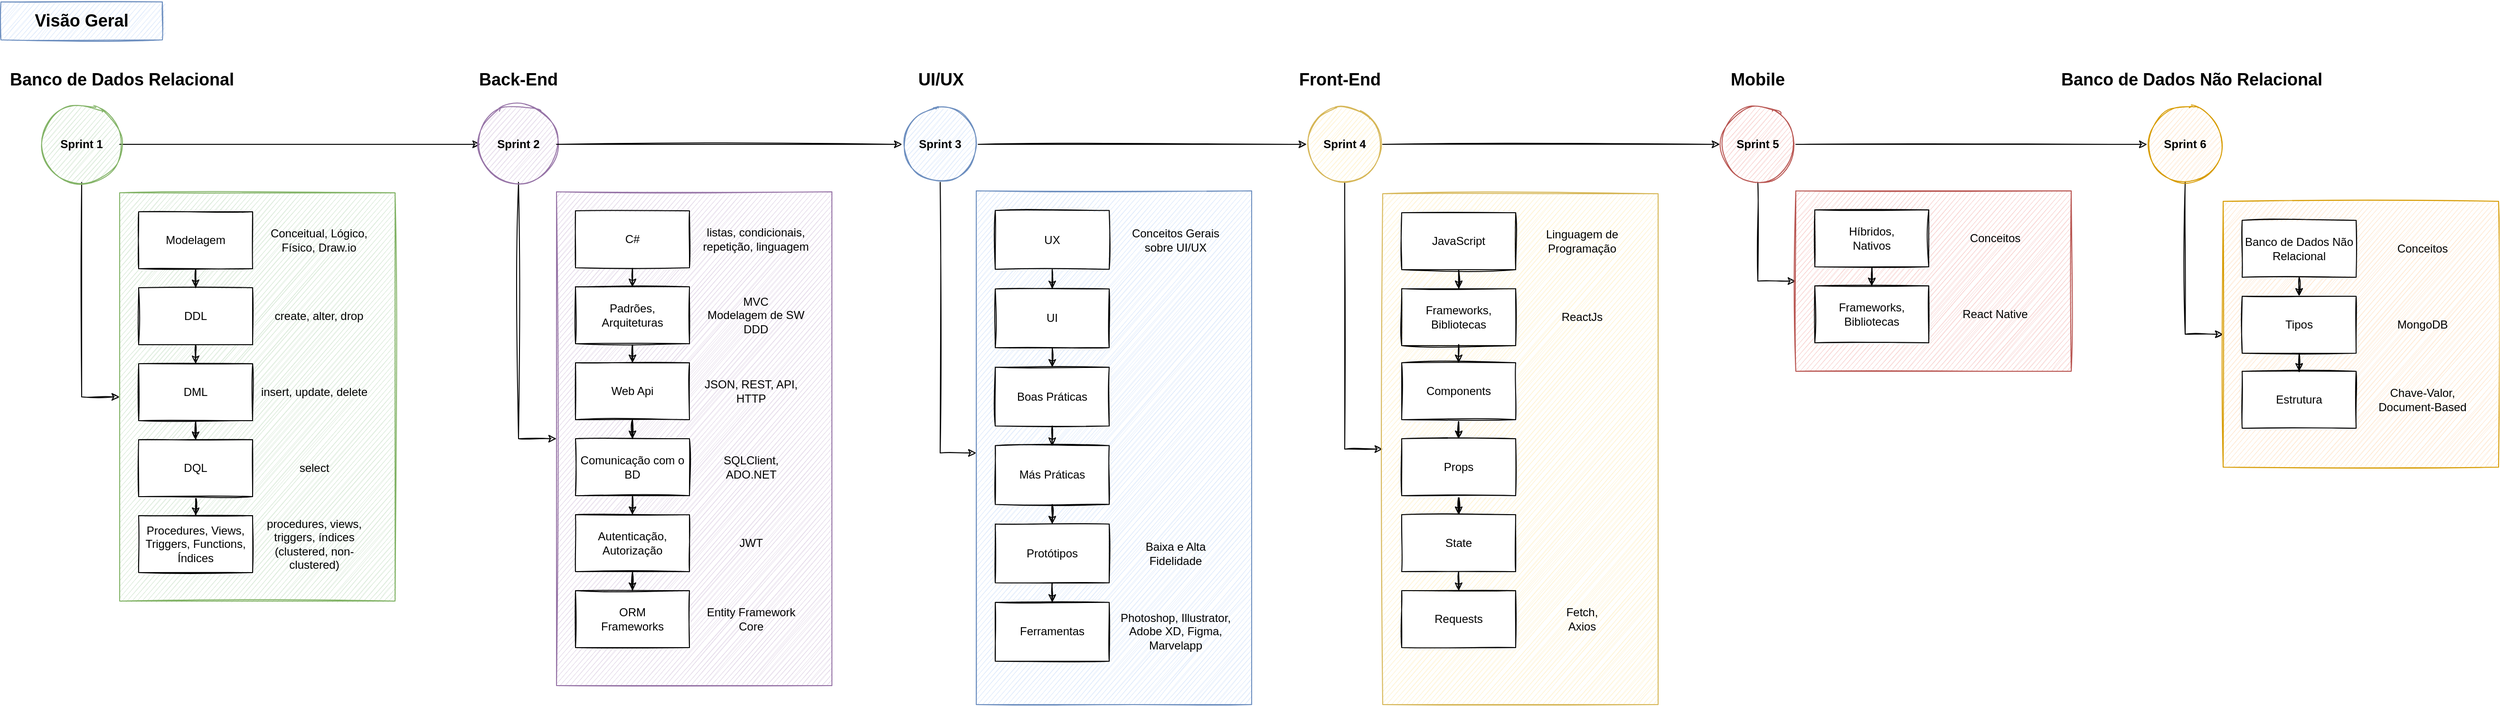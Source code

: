 <mxfile version="14.2.3" type="device"><diagram id="yD9OYl24sL49bHSR0IM2" name="Trilha-Dev-2sem"><mxGraphModel dx="716" dy="397" grid="1" gridSize="10" guides="1" tooltips="1" connect="1" arrows="1" fold="1" page="1" pageScale="1" pageWidth="1169" pageHeight="827" background="#ffffff" math="0" shadow="0"><root><mxCell id="0"/><mxCell id="1" parent="0"/><mxCell id="Q_7kg36K2S75KNafnyhE-10" value="" style="rounded=0;whiteSpace=wrap;html=1;fillColor=#d5e8d4;strokeColor=#82b366;sketch=1;" parent="1" vertex="1"><mxGeometry x="146" y="221" width="290" height="430" as="geometry"/></mxCell><mxCell id="Q_7kg36K2S75KNafnyhE-9" value="" style="edgeStyle=orthogonalEdgeStyle;rounded=0;orthogonalLoop=1;jettySize=auto;html=1;sketch=1;" parent="1" source="Q_7kg36K2S75KNafnyhE-1" target="Q_7kg36K2S75KNafnyhE-8" edge="1"><mxGeometry relative="1" as="geometry"/></mxCell><mxCell id="Q_7kg36K2S75KNafnyhE-1" value="Modelagem" style="rounded=0;whiteSpace=wrap;html=1;sketch=1;" parent="1" vertex="1"><mxGeometry x="166" y="241" width="120" height="60" as="geometry"/></mxCell><mxCell id="Q_7kg36K2S75KNafnyhE-13" value="" style="edgeStyle=orthogonalEdgeStyle;rounded=0;orthogonalLoop=1;jettySize=auto;html=1;sketch=1;" parent="1" source="Q_7kg36K2S75KNafnyhE-8" target="Q_7kg36K2S75KNafnyhE-12" edge="1"><mxGeometry relative="1" as="geometry"/></mxCell><mxCell id="Q_7kg36K2S75KNafnyhE-8" value="DDL" style="rounded=0;whiteSpace=wrap;html=1;sketch=1;" parent="1" vertex="1"><mxGeometry x="166" y="321" width="120" height="60" as="geometry"/></mxCell><mxCell id="Q_7kg36K2S75KNafnyhE-15" value="" style="edgeStyle=orthogonalEdgeStyle;rounded=0;orthogonalLoop=1;jettySize=auto;html=1;sketch=1;" parent="1" source="Q_7kg36K2S75KNafnyhE-12" target="Q_7kg36K2S75KNafnyhE-14" edge="1"><mxGeometry relative="1" as="geometry"/></mxCell><mxCell id="Q_7kg36K2S75KNafnyhE-12" value="DML" style="rounded=0;whiteSpace=wrap;html=1;sketch=1;" parent="1" vertex="1"><mxGeometry x="166" y="401" width="120" height="60" as="geometry"/></mxCell><mxCell id="Q_7kg36K2S75KNafnyhE-17" value="" style="edgeStyle=orthogonalEdgeStyle;rounded=0;orthogonalLoop=1;jettySize=auto;html=1;sketch=1;" parent="1" source="Q_7kg36K2S75KNafnyhE-14" target="Q_7kg36K2S75KNafnyhE-16" edge="1"><mxGeometry relative="1" as="geometry"/></mxCell><mxCell id="Q_7kg36K2S75KNafnyhE-14" value="DQL" style="rounded=0;whiteSpace=wrap;html=1;sketch=1;" parent="1" vertex="1"><mxGeometry x="166" y="481" width="120" height="60" as="geometry"/></mxCell><mxCell id="Q_7kg36K2S75KNafnyhE-16" value="Procedures, Views, Triggers, Functions, Índices" style="rounded=0;whiteSpace=wrap;html=1;sketch=1;" parent="1" vertex="1"><mxGeometry x="166" y="561" width="120" height="60" as="geometry"/></mxCell><mxCell id="Q_7kg36K2S75KNafnyhE-4" value="" style="edgeStyle=orthogonalEdgeStyle;rounded=0;orthogonalLoop=1;jettySize=auto;html=1;sketch=1;" parent="1" source="Q_7kg36K2S75KNafnyhE-2" target="Q_7kg36K2S75KNafnyhE-3" edge="1"><mxGeometry relative="1" as="geometry"/></mxCell><mxCell id="Q_7kg36K2S75KNafnyhE-11" style="edgeStyle=orthogonalEdgeStyle;rounded=0;orthogonalLoop=1;jettySize=auto;html=1;entryX=0;entryY=0.5;entryDx=0;entryDy=0;sketch=1;" parent="1" source="Q_7kg36K2S75KNafnyhE-2" target="Q_7kg36K2S75KNafnyhE-10" edge="1"><mxGeometry relative="1" as="geometry"/></mxCell><mxCell id="Q_7kg36K2S75KNafnyhE-2" value="&lt;b&gt;Sprint 1&lt;/b&gt;" style="ellipse;whiteSpace=wrap;html=1;aspect=fixed;fillColor=#d5e8d4;strokeColor=#82b366;sketch=1;" parent="1" vertex="1"><mxGeometry x="66" y="130" width="80" height="80" as="geometry"/></mxCell><mxCell id="Q_7kg36K2S75KNafnyhE-40" style="edgeStyle=orthogonalEdgeStyle;rounded=0;orthogonalLoop=1;jettySize=auto;html=1;entryX=0;entryY=0.5;entryDx=0;entryDy=0;sketch=1;" parent="1" source="Q_7kg36K2S75KNafnyhE-3" target="Q_7kg36K2S75KNafnyhE-25" edge="1"><mxGeometry relative="1" as="geometry"/></mxCell><mxCell id="Q_7kg36K2S75KNafnyhE-3" value="&lt;b&gt;Sprint 2&lt;/b&gt;" style="ellipse;whiteSpace=wrap;html=1;aspect=fixed;fillColor=#e1d5e7;strokeColor=#9673a6;sketch=1;" parent="1" vertex="1"><mxGeometry x="526" y="130" width="80" height="80" as="geometry"/></mxCell><mxCell id="Q_7kg36K2S75KNafnyhE-75" value="" style="edgeStyle=orthogonalEdgeStyle;rounded=0;orthogonalLoop=1;jettySize=auto;html=1;exitX=1;exitY=0.5;exitDx=0;exitDy=0;sketch=1;" parent="1" source="Q_7kg36K2S75KNafnyhE-3" target="039cWIW9maM3FYCMFUfg-1" edge="1"><mxGeometry relative="1" as="geometry"><mxPoint x="1096" y="170" as="sourcePoint"/></mxGeometry></mxCell><mxCell id="Q_7kg36K2S75KNafnyhE-92" style="edgeStyle=orthogonalEdgeStyle;rounded=0;orthogonalLoop=1;jettySize=auto;html=1;entryX=0;entryY=0.5;entryDx=0;entryDy=0;sketch=1;" parent="1" source="Q_7kg36K2S75KNafnyhE-74" target="Q_7kg36K2S75KNafnyhE-77" edge="1"><mxGeometry relative="1" as="geometry"/></mxCell><mxCell id="Q_7kg36K2S75KNafnyhE-95" value="" style="edgeStyle=orthogonalEdgeStyle;rounded=0;orthogonalLoop=1;jettySize=auto;html=1;sketch=1;" parent="1" source="Q_7kg36K2S75KNafnyhE-74" target="Q_7kg36K2S75KNafnyhE-94" edge="1"><mxGeometry relative="1" as="geometry"/></mxCell><mxCell id="Q_7kg36K2S75KNafnyhE-74" value="&lt;b&gt;Sprint 4&lt;br&gt;&lt;/b&gt;" style="ellipse;whiteSpace=wrap;html=1;aspect=fixed;fillColor=#fff2cc;strokeColor=#d6b656;sketch=1;" parent="1" vertex="1"><mxGeometry x="1396" y="130" width="80" height="80" as="geometry"/></mxCell><mxCell id="Q_7kg36K2S75KNafnyhE-103" style="edgeStyle=orthogonalEdgeStyle;rounded=0;orthogonalLoop=1;jettySize=auto;html=1;entryX=0;entryY=0.5;entryDx=0;entryDy=0;sketch=1;" parent="1" source="Q_7kg36K2S75KNafnyhE-94" target="Q_7kg36K2S75KNafnyhE-97" edge="1"><mxGeometry relative="1" as="geometry"/></mxCell><mxCell id="Q_7kg36K2S75KNafnyhE-107" value="" style="edgeStyle=orthogonalEdgeStyle;rounded=0;orthogonalLoop=1;jettySize=auto;html=1;sketch=1;" parent="1" source="Q_7kg36K2S75KNafnyhE-94" target="Q_7kg36K2S75KNafnyhE-106" edge="1"><mxGeometry relative="1" as="geometry"/></mxCell><mxCell id="Q_7kg36K2S75KNafnyhE-94" value="&lt;b&gt;Sprint 5&lt;br&gt;&lt;/b&gt;" style="ellipse;whiteSpace=wrap;html=1;aspect=fixed;sketch=1;fillColor=#f8cecc;strokeColor=#b85450;" parent="1" vertex="1"><mxGeometry x="1831" y="130" width="80" height="80" as="geometry"/></mxCell><mxCell id="Q_7kg36K2S75KNafnyhE-115" style="edgeStyle=orthogonalEdgeStyle;rounded=0;orthogonalLoop=1;jettySize=auto;html=1;entryX=0;entryY=0.5;entryDx=0;entryDy=0;sketch=1;" parent="1" source="Q_7kg36K2S75KNafnyhE-106" target="Q_7kg36K2S75KNafnyhE-109" edge="1"><mxGeometry relative="1" as="geometry"/></mxCell><mxCell id="Q_7kg36K2S75KNafnyhE-106" value="&lt;b&gt;Sprint 6&lt;br&gt;&lt;/b&gt;" style="ellipse;whiteSpace=wrap;html=1;aspect=fixed;sketch=1;fillColor=#ffe6cc;strokeColor=#d79b00;" parent="1" vertex="1"><mxGeometry x="2281" y="130" width="80" height="80" as="geometry"/></mxCell><mxCell id="Q_7kg36K2S75KNafnyhE-20" value="Conceitual, Lógico, Físico, Draw.io" style="text;html=1;strokeColor=none;fillColor=none;align=center;verticalAlign=middle;whiteSpace=wrap;rounded=0;sketch=1;" parent="1" vertex="1"><mxGeometry x="296" y="241" width="120" height="60" as="geometry"/></mxCell><mxCell id="Q_7kg36K2S75KNafnyhE-21" value="create, alter, drop" style="text;html=1;strokeColor=none;fillColor=none;align=center;verticalAlign=middle;whiteSpace=wrap;rounded=0;sketch=1;" parent="1" vertex="1"><mxGeometry x="296" y="321" width="120" height="60" as="geometry"/></mxCell><mxCell id="Q_7kg36K2S75KNafnyhE-22" value="insert, update, delete" style="text;html=1;strokeColor=none;fillColor=none;align=center;verticalAlign=middle;whiteSpace=wrap;rounded=0;sketch=1;" parent="1" vertex="1"><mxGeometry x="291" y="401" width="120" height="60" as="geometry"/></mxCell><mxCell id="Q_7kg36K2S75KNafnyhE-23" value="select" style="text;html=1;strokeColor=none;fillColor=none;align=center;verticalAlign=middle;whiteSpace=wrap;rounded=0;sketch=1;" parent="1" vertex="1"><mxGeometry x="291" y="481" width="120" height="60" as="geometry"/></mxCell><mxCell id="Q_7kg36K2S75KNafnyhE-24" value="procedures, views, triggers, índices (clustered, non-clustered)" style="text;html=1;strokeColor=none;fillColor=none;align=center;verticalAlign=middle;whiteSpace=wrap;rounded=0;sketch=1;" parent="1" vertex="1"><mxGeometry x="291" y="561" width="120" height="60" as="geometry"/></mxCell><mxCell id="Q_7kg36K2S75KNafnyhE-25" value="" style="rounded=0;whiteSpace=wrap;html=1;fillColor=#e1d5e7;strokeColor=#9673a6;sketch=1;glass=0;" parent="1" vertex="1"><mxGeometry x="606" y="220" width="290" height="520" as="geometry"/></mxCell><mxCell id="Q_7kg36K2S75KNafnyhE-26" value="" style="edgeStyle=orthogonalEdgeStyle;rounded=0;orthogonalLoop=1;jettySize=auto;html=1;sketch=1;" parent="1" source="Q_7kg36K2S75KNafnyhE-27" target="Q_7kg36K2S75KNafnyhE-29" edge="1"><mxGeometry relative="1" as="geometry"/></mxCell><mxCell id="Q_7kg36K2S75KNafnyhE-27" value="C#" style="rounded=0;whiteSpace=wrap;html=1;sketch=1;" parent="1" vertex="1"><mxGeometry x="626" y="240" width="120" height="60" as="geometry"/></mxCell><mxCell id="Q_7kg36K2S75KNafnyhE-28" value="" style="edgeStyle=orthogonalEdgeStyle;rounded=0;orthogonalLoop=1;jettySize=auto;html=1;sketch=1;" parent="1" source="Q_7kg36K2S75KNafnyhE-29" target="Q_7kg36K2S75KNafnyhE-31" edge="1"><mxGeometry relative="1" as="geometry"/></mxCell><mxCell id="Q_7kg36K2S75KNafnyhE-29" value="&lt;div&gt;Padrões,&lt;/div&gt;&lt;div&gt;Arquiteturas&lt;br&gt;&lt;/div&gt;" style="rounded=0;whiteSpace=wrap;html=1;sketch=1;" parent="1" vertex="1"><mxGeometry x="626" y="320" width="120" height="60" as="geometry"/></mxCell><mxCell id="Q_7kg36K2S75KNafnyhE-30" value="" style="edgeStyle=orthogonalEdgeStyle;rounded=0;orthogonalLoop=1;jettySize=auto;html=1;sketch=1;" parent="1" source="Q_7kg36K2S75KNafnyhE-31" target="Q_7kg36K2S75KNafnyhE-33" edge="1"><mxGeometry relative="1" as="geometry"/></mxCell><mxCell id="Q_7kg36K2S75KNafnyhE-31" value="Web Api" style="rounded=0;whiteSpace=wrap;html=1;sketch=1;" parent="1" vertex="1"><mxGeometry x="626" y="400" width="120" height="60" as="geometry"/></mxCell><mxCell id="Q_7kg36K2S75KNafnyhE-32" value="" style="edgeStyle=orthogonalEdgeStyle;rounded=0;orthogonalLoop=1;jettySize=auto;html=1;sketch=1;" parent="1" source="Q_7kg36K2S75KNafnyhE-33" target="Q_7kg36K2S75KNafnyhE-34" edge="1"><mxGeometry relative="1" as="geometry"/></mxCell><mxCell id="Q_7kg36K2S75KNafnyhE-33" value="Comunicação com o BD" style="rounded=0;whiteSpace=wrap;html=1;sketch=1;" parent="1" vertex="1"><mxGeometry x="626" y="480" width="120" height="60" as="geometry"/></mxCell><mxCell id="Q_7kg36K2S75KNafnyhE-42" value="" style="edgeStyle=orthogonalEdgeStyle;rounded=0;orthogonalLoop=1;jettySize=auto;html=1;sketch=1;" parent="1" source="Q_7kg36K2S75KNafnyhE-34" target="Q_7kg36K2S75KNafnyhE-41" edge="1"><mxGeometry relative="1" as="geometry"/></mxCell><mxCell id="Q_7kg36K2S75KNafnyhE-34" value="&lt;div&gt;Autenticação,&lt;/div&gt;&lt;div&gt;Autorização&lt;br&gt;&lt;/div&gt;" style="rounded=0;whiteSpace=wrap;html=1;sketch=1;" parent="1" vertex="1"><mxGeometry x="626" y="560" width="120" height="60" as="geometry"/></mxCell><mxCell id="Q_7kg36K2S75KNafnyhE-35" value="listas, condicionais, repetição, linguagem" style="text;html=1;strokeColor=none;fillColor=none;align=center;verticalAlign=middle;whiteSpace=wrap;rounded=0;sketch=1;" parent="1" vertex="1"><mxGeometry x="756" y="240" width="120" height="60" as="geometry"/></mxCell><mxCell id="Q_7kg36K2S75KNafnyhE-36" value="&lt;div&gt;MVC&lt;/div&gt;&lt;div&gt;Modelagem de SW&lt;br&gt;&lt;/div&gt;&lt;div&gt;DDD&lt;br&gt;&lt;/div&gt;" style="text;html=1;strokeColor=none;fillColor=none;align=center;verticalAlign=middle;whiteSpace=wrap;rounded=0;sketch=1;" parent="1" vertex="1"><mxGeometry x="756" y="320" width="120" height="60" as="geometry"/></mxCell><mxCell id="Q_7kg36K2S75KNafnyhE-37" value="JSON, REST, API, HTTP" style="text;html=1;strokeColor=none;fillColor=none;align=center;verticalAlign=middle;whiteSpace=wrap;rounded=0;sketch=1;" parent="1" vertex="1"><mxGeometry x="751" y="400" width="120" height="60" as="geometry"/></mxCell><mxCell id="Q_7kg36K2S75KNafnyhE-38" value="&lt;div&gt;SQLClient,&lt;/div&gt;&lt;div&gt;ADO.NET&lt;br&gt;&lt;/div&gt;" style="text;html=1;strokeColor=none;fillColor=none;align=center;verticalAlign=middle;whiteSpace=wrap;rounded=0;sketch=1;" parent="1" vertex="1"><mxGeometry x="751" y="480" width="120" height="60" as="geometry"/></mxCell><mxCell id="Q_7kg36K2S75KNafnyhE-39" value="JWT" style="text;html=1;strokeColor=none;fillColor=none;align=center;verticalAlign=middle;whiteSpace=wrap;rounded=0;sketch=1;" parent="1" vertex="1"><mxGeometry x="751" y="560" width="120" height="60" as="geometry"/></mxCell><mxCell id="Q_7kg36K2S75KNafnyhE-41" value="&lt;div&gt;ORM&lt;br&gt;&lt;/div&gt;&lt;div&gt;Frameworks&lt;/div&gt;" style="rounded=0;whiteSpace=wrap;html=1;sketch=1;glass=0;" parent="1" vertex="1"><mxGeometry x="626" y="640" width="120" height="60" as="geometry"/></mxCell><mxCell id="Q_7kg36K2S75KNafnyhE-43" value="Entity Framework Core" style="text;html=1;strokeColor=none;fillColor=none;align=center;verticalAlign=middle;whiteSpace=wrap;rounded=0;sketch=1;" parent="1" vertex="1"><mxGeometry x="751" y="640" width="120" height="60" as="geometry"/></mxCell><mxCell id="Q_7kg36K2S75KNafnyhE-65" value="&lt;h1 style=&quot;font-size: 18px&quot; align=&quot;left&quot;&gt;&lt;font style=&quot;font-size: 18px&quot;&gt;Banco de Dados Relacional&lt;/font&gt;&lt;/h1&gt;" style="text;html=1;strokeColor=none;fillColor=none;spacing=5;spacingTop=-20;whiteSpace=wrap;overflow=hidden;rounded=0;align=center;sketch=1;" parent="1" vertex="1"><mxGeometry x="21" y="90" width="255" height="20" as="geometry"/></mxCell><mxCell id="Q_7kg36K2S75KNafnyhE-66" value="&lt;h1 style=&quot;font-size: 18px&quot;&gt;&lt;font style=&quot;font-size: 18px&quot;&gt;Back-End&lt;br&gt;&lt;/font&gt;&lt;/h1&gt;" style="text;html=1;strokeColor=none;fillColor=none;spacing=5;spacingTop=-20;whiteSpace=wrap;overflow=hidden;rounded=0;align=center;sketch=1;" parent="1" vertex="1"><mxGeometry x="481" y="90" width="170" height="20" as="geometry"/></mxCell><mxCell id="Q_7kg36K2S75KNafnyhE-76" value="&lt;h1 style=&quot;font-size: 18px&quot;&gt;&lt;font style=&quot;font-size: 18px&quot;&gt;Front-End&lt;/font&gt;&lt;/h1&gt;" style="text;html=1;strokeColor=none;fillColor=none;spacing=5;spacingTop=-20;whiteSpace=wrap;overflow=hidden;rounded=0;align=center;sketch=1;" parent="1" vertex="1"><mxGeometry x="1346" y="90" width="170" height="20" as="geometry"/></mxCell><mxCell id="Q_7kg36K2S75KNafnyhE-77" value="" style="rounded=0;whiteSpace=wrap;html=1;fillColor=#fff2cc;strokeColor=#d6b656;sketch=1;" parent="1" vertex="1"><mxGeometry x="1476" y="222" width="290" height="538" as="geometry"/></mxCell><mxCell id="Q_7kg36K2S75KNafnyhE-78" value="" style="edgeStyle=orthogonalEdgeStyle;rounded=0;orthogonalLoop=1;jettySize=auto;html=1;sketch=1;" parent="1" source="Q_7kg36K2S75KNafnyhE-79" target="Q_7kg36K2S75KNafnyhE-81" edge="1"><mxGeometry relative="1" as="geometry"/></mxCell><mxCell id="Q_7kg36K2S75KNafnyhE-79" value="JavaScript" style="rounded=0;whiteSpace=wrap;html=1;sketch=1;" parent="1" vertex="1"><mxGeometry x="1496" y="242" width="120" height="60" as="geometry"/></mxCell><mxCell id="039cWIW9maM3FYCMFUfg-16" style="edgeStyle=orthogonalEdgeStyle;rounded=0;sketch=1;orthogonalLoop=1;jettySize=auto;html=1;" edge="1" parent="1" source="Q_7kg36K2S75KNafnyhE-81" target="039cWIW9maM3FYCMFUfg-9"><mxGeometry relative="1" as="geometry"/></mxCell><mxCell id="Q_7kg36K2S75KNafnyhE-81" value="&lt;div&gt;Frameworks,&lt;/div&gt;&lt;div&gt;Bibliotecas&lt;br&gt;&lt;/div&gt;" style="rounded=0;whiteSpace=wrap;html=1;sketch=1;" parent="1" vertex="1"><mxGeometry x="1496" y="322" width="120" height="60" as="geometry"/></mxCell><mxCell id="Q_7kg36K2S75KNafnyhE-86" value="Linguagem de Programação" style="text;html=1;strokeColor=none;fillColor=none;align=center;verticalAlign=middle;whiteSpace=wrap;rounded=0;sketch=1;" parent="1" vertex="1"><mxGeometry x="1626" y="242" width="120" height="60" as="geometry"/></mxCell><mxCell id="Q_7kg36K2S75KNafnyhE-93" value="ReactJs" style="text;html=1;strokeColor=none;fillColor=none;align=center;verticalAlign=middle;whiteSpace=wrap;rounded=0;sketch=1;" parent="1" vertex="1"><mxGeometry x="1626" y="322" width="120" height="60" as="geometry"/></mxCell><mxCell id="Q_7kg36K2S75KNafnyhE-96" value="&lt;h1 style=&quot;font-size: 18px&quot;&gt;&lt;font style=&quot;font-size: 18px&quot;&gt;Mobile&lt;/font&gt;&lt;/h1&gt;" style="text;html=1;strokeColor=none;fillColor=none;spacing=5;spacingTop=-20;whiteSpace=wrap;overflow=hidden;rounded=0;align=center;sketch=1;" parent="1" vertex="1"><mxGeometry x="1786" y="90" width="170" height="20" as="geometry"/></mxCell><mxCell id="Q_7kg36K2S75KNafnyhE-97" value="" style="rounded=0;whiteSpace=wrap;html=1;fillColor=#f8cecc;strokeColor=#b85450;sketch=1;" parent="1" vertex="1"><mxGeometry x="1911" y="219" width="290" height="190" as="geometry"/></mxCell><mxCell id="Q_7kg36K2S75KNafnyhE-98" value="" style="edgeStyle=orthogonalEdgeStyle;rounded=0;orthogonalLoop=1;jettySize=auto;html=1;sketch=1;" parent="1" source="Q_7kg36K2S75KNafnyhE-99" target="Q_7kg36K2S75KNafnyhE-100" edge="1"><mxGeometry relative="1" as="geometry"/></mxCell><mxCell id="Q_7kg36K2S75KNafnyhE-99" value="&lt;div&gt;Híbridos,&lt;/div&gt;&lt;div&gt;Nativos&lt;/div&gt;" style="rounded=0;whiteSpace=wrap;html=1;sketch=1;" parent="1" vertex="1"><mxGeometry x="1931" y="239" width="120" height="60" as="geometry"/></mxCell><mxCell id="Q_7kg36K2S75KNafnyhE-100" value="&lt;div&gt;Frameworks,&lt;/div&gt;&lt;div&gt;Bibliotecas&lt;br&gt;&lt;/div&gt;" style="rounded=0;whiteSpace=wrap;html=1;sketch=1;" parent="1" vertex="1"><mxGeometry x="1931" y="319" width="120" height="60" as="geometry"/></mxCell><mxCell id="Q_7kg36K2S75KNafnyhE-102" value="React Native" style="text;html=1;strokeColor=none;fillColor=none;align=center;verticalAlign=middle;whiteSpace=wrap;rounded=0;sketch=1;" parent="1" vertex="1"><mxGeometry x="2061" y="319" width="120" height="60" as="geometry"/></mxCell><mxCell id="Q_7kg36K2S75KNafnyhE-104" value="Conceitos" style="text;html=1;strokeColor=none;fillColor=none;align=center;verticalAlign=middle;whiteSpace=wrap;rounded=0;sketch=1;" parent="1" vertex="1"><mxGeometry x="2061" y="239" width="120" height="60" as="geometry"/></mxCell><mxCell id="Q_7kg36K2S75KNafnyhE-108" value="&lt;h1 style=&quot;font-size: 18px&quot;&gt;&lt;font style=&quot;font-size: 18px&quot;&gt;Banco de Dados Não Relacional&lt;/font&gt;&lt;/h1&gt;" style="text;html=1;strokeColor=none;fillColor=none;spacing=5;spacingTop=-20;whiteSpace=wrap;overflow=hidden;rounded=0;align=center;sketch=1;" parent="1" vertex="1"><mxGeometry x="2181" y="90" width="294" height="20" as="geometry"/></mxCell><mxCell id="Q_7kg36K2S75KNafnyhE-109" value="" style="rounded=0;whiteSpace=wrap;html=1;fillColor=#ffe6cc;strokeColor=#d79b00;sketch=1;" parent="1" vertex="1"><mxGeometry x="2361" y="230" width="290" height="280" as="geometry"/></mxCell><mxCell id="Q_7kg36K2S75KNafnyhE-110" value="" style="edgeStyle=orthogonalEdgeStyle;rounded=0;orthogonalLoop=1;jettySize=auto;html=1;sketch=1;" parent="1" source="Q_7kg36K2S75KNafnyhE-111" target="Q_7kg36K2S75KNafnyhE-112" edge="1"><mxGeometry relative="1" as="geometry"/></mxCell><mxCell id="Q_7kg36K2S75KNafnyhE-111" value="Banco de Dados Não Relacional" style="rounded=0;whiteSpace=wrap;html=1;sketch=1;" parent="1" vertex="1"><mxGeometry x="2381" y="250" width="120" height="60" as="geometry"/></mxCell><mxCell id="039cWIW9maM3FYCMFUfg-21" style="edgeStyle=orthogonalEdgeStyle;rounded=0;sketch=1;orthogonalLoop=1;jettySize=auto;html=1;" edge="1" parent="1" source="Q_7kg36K2S75KNafnyhE-112" target="039cWIW9maM3FYCMFUfg-20"><mxGeometry relative="1" as="geometry"/></mxCell><mxCell id="Q_7kg36K2S75KNafnyhE-112" value="Tipos" style="rounded=0;whiteSpace=wrap;html=1;sketch=1;" parent="1" vertex="1"><mxGeometry x="2381" y="330" width="120" height="60" as="geometry"/></mxCell><mxCell id="Q_7kg36K2S75KNafnyhE-113" value="MongoDB" style="text;html=1;strokeColor=none;fillColor=none;align=center;verticalAlign=middle;whiteSpace=wrap;rounded=0;sketch=1;" parent="1" vertex="1"><mxGeometry x="2511" y="330" width="120" height="60" as="geometry"/></mxCell><mxCell id="Q_7kg36K2S75KNafnyhE-114" value="Conceitos" style="text;html=1;strokeColor=none;fillColor=none;align=center;verticalAlign=middle;whiteSpace=wrap;rounded=0;sketch=1;" parent="1" vertex="1"><mxGeometry x="2511" y="250" width="120" height="60" as="geometry"/></mxCell><mxCell id="Q_7kg36K2S75KNafnyhE-116" value="&lt;h1 style=&quot;font-size: 18px&quot;&gt;&lt;font style=&quot;font-size: 18px&quot;&gt;Visão Geral&lt;br&gt;&lt;/font&gt;&lt;/h1&gt;" style="text;html=1;spacing=0;spacingTop=-7;whiteSpace=wrap;overflow=hidden;rounded=0;align=center;sketch=1;horizontal=1;fillColor=#dae8fc;strokeColor=#6c8ebf;" parent="1" vertex="1"><mxGeometry x="21" y="20" width="170" height="40" as="geometry"/></mxCell><mxCell id="kenN8E7-YLF34JdKDkcT-3" value="" style="group;sketch=1;" parent="1" vertex="1" connectable="0"><mxGeometry x="1048" y="223" width="290" height="537" as="geometry"/></mxCell><mxCell id="kenN8E7-YLF34JdKDkcT-1" value="" style="group;sketch=1;" parent="kenN8E7-YLF34JdKDkcT-3" vertex="1" connectable="0"><mxGeometry y="-3.984" width="290" height="540.984" as="geometry"/></mxCell><mxCell id="Q_7kg36K2S75KNafnyhE-46" value="" style="rounded=0;whiteSpace=wrap;html=1;fillColor=#dae8fc;strokeColor=#6c8ebf;sketch=1;" parent="kenN8E7-YLF34JdKDkcT-1" vertex="1"><mxGeometry width="290" height="540.984" as="geometry"/></mxCell><mxCell id="Q_7kg36K2S75KNafnyhE-48" value="UX" style="rounded=0;whiteSpace=wrap;html=1;sketch=1;" parent="kenN8E7-YLF34JdKDkcT-1" vertex="1"><mxGeometry x="20" y="20.638" width="120" height="61.913" as="geometry"/></mxCell><mxCell id="Q_7kg36K2S75KNafnyhE-50" value="UI" style="rounded=0;whiteSpace=wrap;html=1;sketch=1;" parent="kenN8E7-YLF34JdKDkcT-1" vertex="1"><mxGeometry x="20" y="103.188" width="120" height="61.913" as="geometry"/></mxCell><mxCell id="Q_7kg36K2S75KNafnyhE-47" value="" style="edgeStyle=orthogonalEdgeStyle;rounded=0;orthogonalLoop=1;jettySize=auto;html=1;sketch=1;" parent="kenN8E7-YLF34JdKDkcT-1" source="Q_7kg36K2S75KNafnyhE-48" target="Q_7kg36K2S75KNafnyhE-50" edge="1"><mxGeometry relative="1" as="geometry"/></mxCell><mxCell id="Q_7kg36K2S75KNafnyhE-52" value="Boas Práticas" style="rounded=0;whiteSpace=wrap;html=1;sketch=1;" parent="kenN8E7-YLF34JdKDkcT-1" vertex="1"><mxGeometry x="20" y="185.739" width="120" height="61.913" as="geometry"/></mxCell><mxCell id="Q_7kg36K2S75KNafnyhE-49" value="" style="edgeStyle=orthogonalEdgeStyle;rounded=0;orthogonalLoop=1;jettySize=auto;html=1;sketch=1;" parent="kenN8E7-YLF34JdKDkcT-1" source="Q_7kg36K2S75KNafnyhE-50" target="Q_7kg36K2S75KNafnyhE-52" edge="1"><mxGeometry relative="1" as="geometry"/></mxCell><mxCell id="Q_7kg36K2S75KNafnyhE-54" value="Más Práticas" style="rounded=0;whiteSpace=wrap;html=1;sketch=1;" parent="kenN8E7-YLF34JdKDkcT-1" vertex="1"><mxGeometry x="20" y="268.29" width="120" height="61.913" as="geometry"/></mxCell><mxCell id="Q_7kg36K2S75KNafnyhE-51" value="" style="edgeStyle=orthogonalEdgeStyle;rounded=0;orthogonalLoop=1;jettySize=auto;html=1;sketch=1;" parent="kenN8E7-YLF34JdKDkcT-1" source="Q_7kg36K2S75KNafnyhE-52" target="Q_7kg36K2S75KNafnyhE-54" edge="1"><mxGeometry relative="1" as="geometry"/></mxCell><mxCell id="Q_7kg36K2S75KNafnyhE-57" value="Conceitos Gerais sobre UI/UX" style="text;html=1;strokeColor=none;fillColor=none;align=center;verticalAlign=middle;whiteSpace=wrap;rounded=0;sketch=1;" parent="kenN8E7-YLF34JdKDkcT-1" vertex="1"><mxGeometry x="150" y="20.638" width="120" height="61.913" as="geometry"/></mxCell><mxCell id="Q_7kg36K2S75KNafnyhE-68" value="Protótipos" style="rounded=0;whiteSpace=wrap;html=1;sketch=1;" parent="kenN8E7-YLF34JdKDkcT-1" vertex="1"><mxGeometry x="20" y="350.84" width="120" height="61.913" as="geometry"/></mxCell><mxCell id="Q_7kg36K2S75KNafnyhE-69" value="" style="edgeStyle=orthogonalEdgeStyle;rounded=0;orthogonalLoop=1;jettySize=auto;html=1;sketch=1;" parent="kenN8E7-YLF34JdKDkcT-1" source="Q_7kg36K2S75KNafnyhE-54" target="Q_7kg36K2S75KNafnyhE-68" edge="1"><mxGeometry relative="1" as="geometry"/></mxCell><mxCell id="Q_7kg36K2S75KNafnyhE-70" value="Photoshop, Illustrator, Adobe XD, Figma, Marvelapp" style="text;html=1;strokeColor=none;fillColor=none;align=center;verticalAlign=middle;whiteSpace=wrap;rounded=0;sketch=1;" parent="kenN8E7-YLF34JdKDkcT-1" vertex="1"><mxGeometry x="150" y="433.391" width="120" height="61.913" as="geometry"/></mxCell><mxCell id="Q_7kg36K2S75KNafnyhE-71" value="Ferramentas" style="rounded=0;whiteSpace=wrap;html=1;sketch=1;" parent="kenN8E7-YLF34JdKDkcT-1" vertex="1"><mxGeometry x="20" y="433.391" width="120" height="61.913" as="geometry"/></mxCell><mxCell id="Q_7kg36K2S75KNafnyhE-72" style="edgeStyle=orthogonalEdgeStyle;rounded=0;orthogonalLoop=1;jettySize=auto;html=1;entryX=0.5;entryY=0;entryDx=0;entryDy=0;sketch=1;" parent="kenN8E7-YLF34JdKDkcT-1" source="Q_7kg36K2S75KNafnyhE-68" target="Q_7kg36K2S75KNafnyhE-71" edge="1"><mxGeometry relative="1" as="geometry"/></mxCell><mxCell id="Q_7kg36K2S75KNafnyhE-73" value="Baixa e Alta Fidelidade" style="text;html=1;strokeColor=none;fillColor=none;align=center;verticalAlign=middle;whiteSpace=wrap;rounded=0;sketch=1;" parent="kenN8E7-YLF34JdKDkcT-1" vertex="1"><mxGeometry x="150" y="350.84" width="120" height="61.913" as="geometry"/></mxCell><mxCell id="039cWIW9maM3FYCMFUfg-2" style="edgeStyle=orthogonalEdgeStyle;rounded=0;sketch=1;orthogonalLoop=1;jettySize=auto;html=1;entryX=0;entryY=0.5;entryDx=0;entryDy=0;" edge="1" parent="1" source="039cWIW9maM3FYCMFUfg-1" target="Q_7kg36K2S75KNafnyhE-74"><mxGeometry relative="1" as="geometry"/></mxCell><mxCell id="039cWIW9maM3FYCMFUfg-3" style="edgeStyle=orthogonalEdgeStyle;rounded=0;sketch=1;orthogonalLoop=1;jettySize=auto;html=1;" edge="1" parent="1" source="039cWIW9maM3FYCMFUfg-1" target="Q_7kg36K2S75KNafnyhE-46"><mxGeometry relative="1" as="geometry"><Array as="points"><mxPoint x="1010" y="495"/></Array></mxGeometry></mxCell><mxCell id="039cWIW9maM3FYCMFUfg-1" value="&lt;b&gt;Sprint 3&lt;br&gt;&lt;/b&gt;" style="ellipse;whiteSpace=wrap;html=1;aspect=fixed;fillColor=#dae8fc;strokeColor=#6c8ebf;sketch=1;" vertex="1" parent="1"><mxGeometry x="970" y="130" width="80" height="80" as="geometry"/></mxCell><mxCell id="Q_7kg36K2S75KNafnyhE-67" value="&lt;h1 style=&quot;font-size: 18px&quot;&gt;&lt;font style=&quot;font-size: 18px&quot;&gt;UI/UX&lt;/font&gt;&lt;/h1&gt;" style="text;html=1;strokeColor=none;fillColor=none;spacing=5;spacingTop=-20;whiteSpace=wrap;overflow=hidden;rounded=0;align=center;sketch=1;" parent="1" vertex="1"><mxGeometry x="926" y="90" width="170" height="20" as="geometry"/></mxCell><mxCell id="039cWIW9maM3FYCMFUfg-17" style="edgeStyle=orthogonalEdgeStyle;rounded=0;sketch=1;orthogonalLoop=1;jettySize=auto;html=1;" edge="1" parent="1" source="039cWIW9maM3FYCMFUfg-9" target="039cWIW9maM3FYCMFUfg-11"><mxGeometry relative="1" as="geometry"/></mxCell><mxCell id="039cWIW9maM3FYCMFUfg-9" value="Components" style="rounded=0;whiteSpace=wrap;html=1;sketch=1;" vertex="1" parent="1"><mxGeometry x="1496" y="400" width="120" height="60" as="geometry"/></mxCell><mxCell id="039cWIW9maM3FYCMFUfg-18" style="edgeStyle=orthogonalEdgeStyle;rounded=0;sketch=1;orthogonalLoop=1;jettySize=auto;html=1;" edge="1" parent="1" source="039cWIW9maM3FYCMFUfg-11" target="039cWIW9maM3FYCMFUfg-12"><mxGeometry relative="1" as="geometry"/></mxCell><mxCell id="039cWIW9maM3FYCMFUfg-11" value="Props" style="rounded=0;whiteSpace=wrap;html=1;sketch=1;" vertex="1" parent="1"><mxGeometry x="1496" y="480" width="120" height="60" as="geometry"/></mxCell><mxCell id="039cWIW9maM3FYCMFUfg-19" style="edgeStyle=orthogonalEdgeStyle;rounded=0;sketch=1;orthogonalLoop=1;jettySize=auto;html=1;" edge="1" parent="1" source="039cWIW9maM3FYCMFUfg-12" target="039cWIW9maM3FYCMFUfg-14"><mxGeometry relative="1" as="geometry"/></mxCell><mxCell id="039cWIW9maM3FYCMFUfg-12" value="State" style="rounded=0;whiteSpace=wrap;html=1;sketch=1;" vertex="1" parent="1"><mxGeometry x="1496" y="560" width="120" height="60" as="geometry"/></mxCell><mxCell id="039cWIW9maM3FYCMFUfg-14" value="Requests" style="rounded=0;whiteSpace=wrap;html=1;sketch=1;" vertex="1" parent="1"><mxGeometry x="1496" y="640" width="120" height="60" as="geometry"/></mxCell><mxCell id="039cWIW9maM3FYCMFUfg-15" value="&lt;div&gt;Fetch,&lt;/div&gt;&lt;div&gt;Axios&lt;br&gt;&lt;/div&gt;" style="text;html=1;strokeColor=none;fillColor=none;align=center;verticalAlign=middle;whiteSpace=wrap;rounded=0;sketch=1;" vertex="1" parent="1"><mxGeometry x="1626" y="640" width="120" height="60" as="geometry"/></mxCell><mxCell id="039cWIW9maM3FYCMFUfg-20" value="Estrutura" style="rounded=0;whiteSpace=wrap;html=1;sketch=1;" vertex="1" parent="1"><mxGeometry x="2381" y="409" width="120" height="60" as="geometry"/></mxCell><mxCell id="039cWIW9maM3FYCMFUfg-22" value="&lt;div&gt;Chave-Valor,&lt;/div&gt;&lt;div&gt;Document-Based&lt;br&gt;&lt;/div&gt;" style="text;html=1;strokeColor=none;fillColor=none;align=center;verticalAlign=middle;whiteSpace=wrap;rounded=0;sketch=1;" vertex="1" parent="1"><mxGeometry x="2511" y="409" width="120" height="60" as="geometry"/></mxCell></root></mxGraphModel></diagram></mxfile>